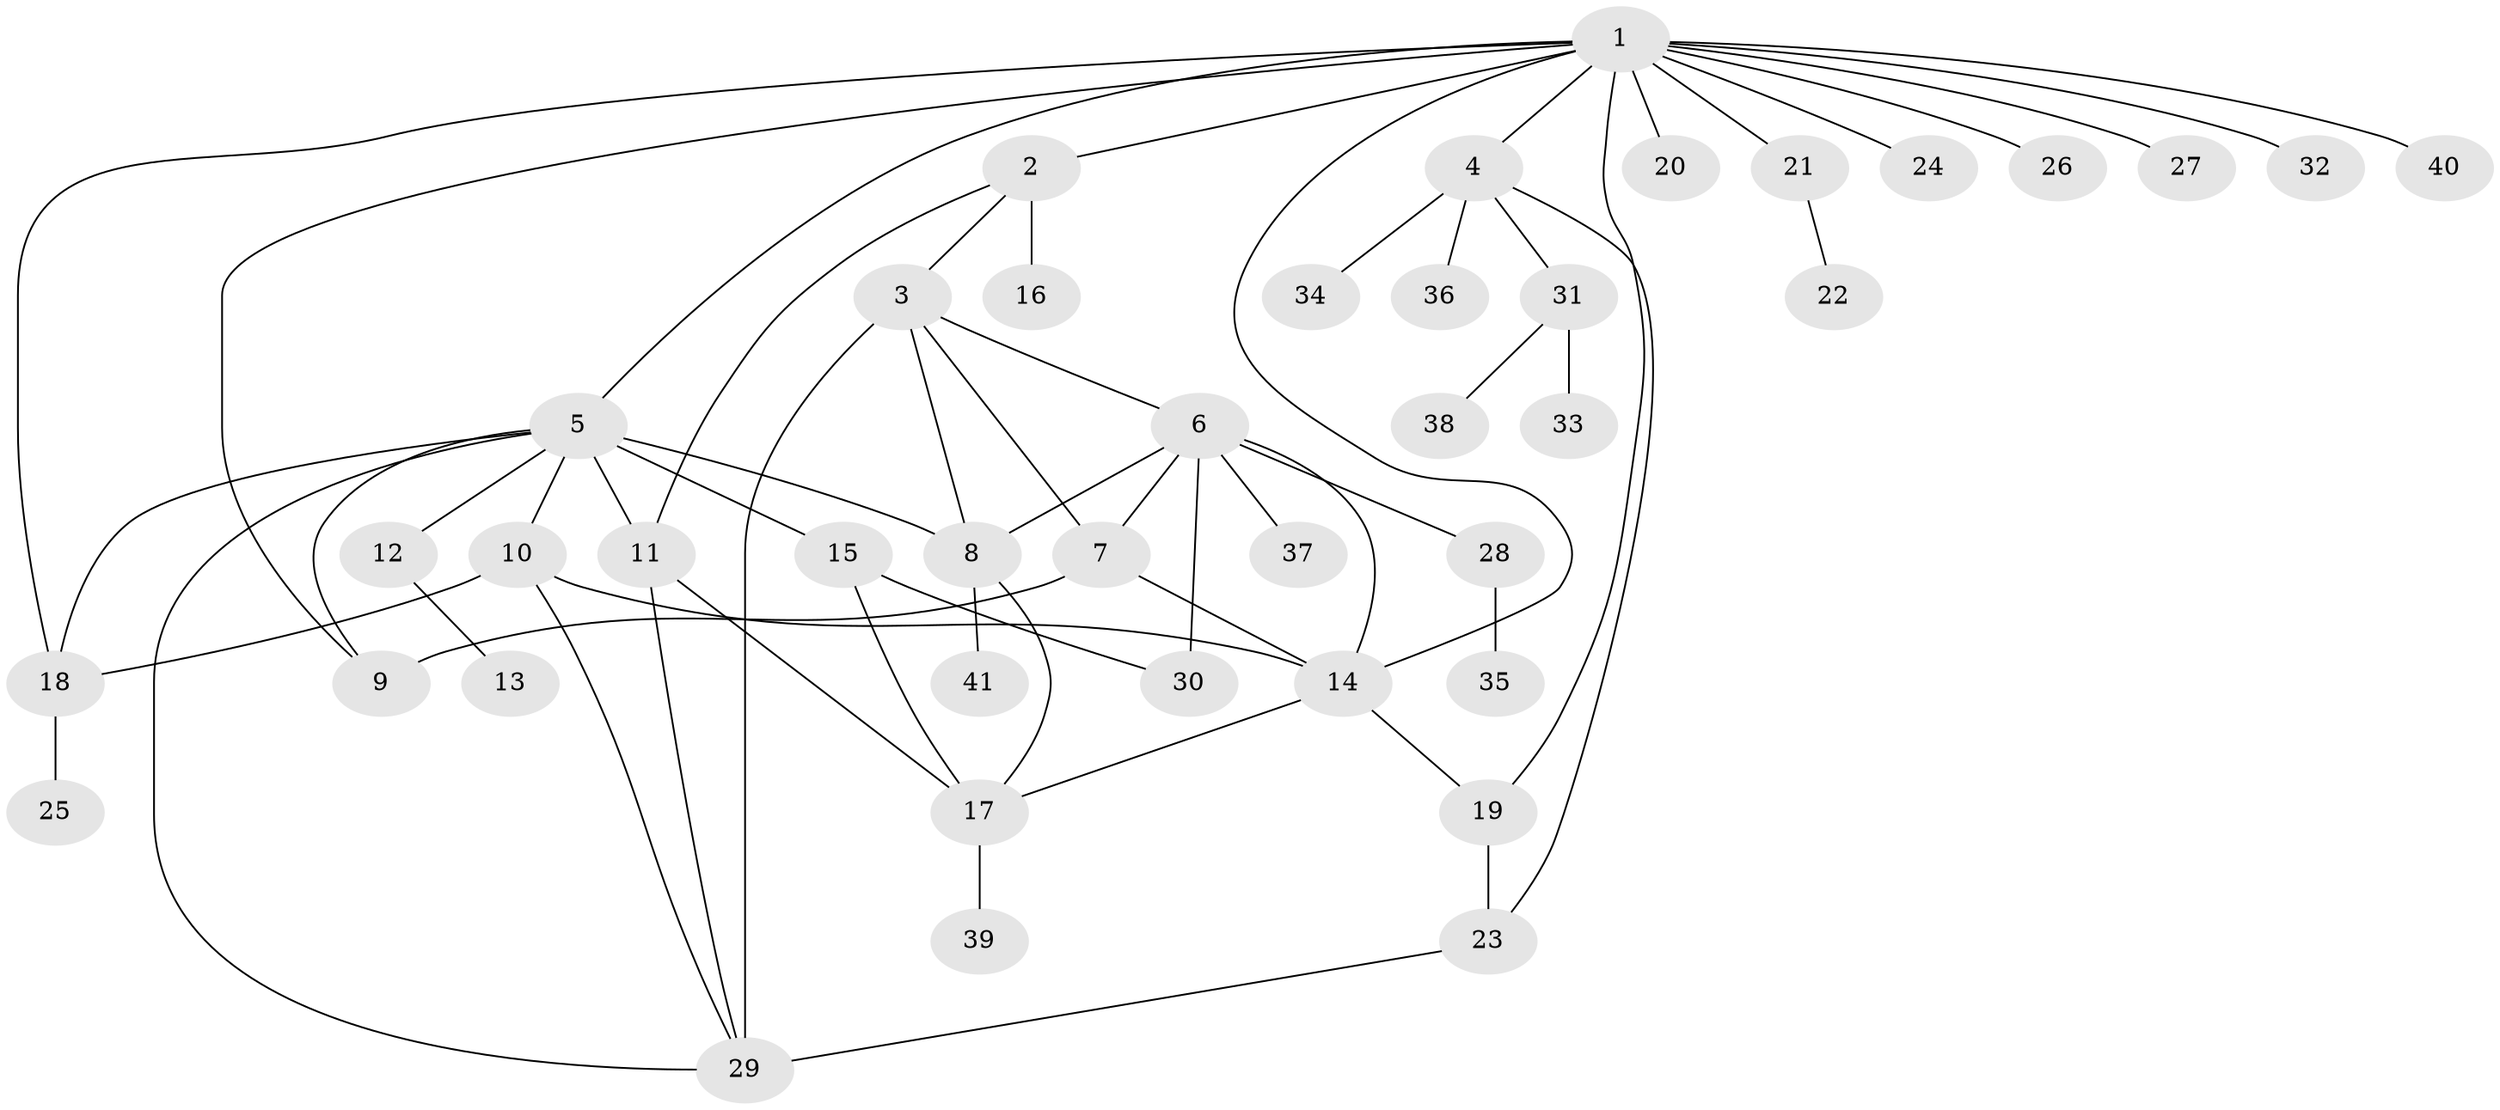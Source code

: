 // original degree distribution, {17: 0.0125, 6: 0.0375, 8: 0.0375, 7: 0.0125, 16: 0.0125, 2: 0.2125, 4: 0.05, 3: 0.1125, 1: 0.4875, 5: 0.025}
// Generated by graph-tools (version 1.1) at 2025/35/03/09/25 02:35:25]
// undirected, 41 vertices, 61 edges
graph export_dot {
graph [start="1"]
  node [color=gray90,style=filled];
  1;
  2;
  3;
  4;
  5;
  6;
  7;
  8;
  9;
  10;
  11;
  12;
  13;
  14;
  15;
  16;
  17;
  18;
  19;
  20;
  21;
  22;
  23;
  24;
  25;
  26;
  27;
  28;
  29;
  30;
  31;
  32;
  33;
  34;
  35;
  36;
  37;
  38;
  39;
  40;
  41;
  1 -- 2 [weight=1.0];
  1 -- 4 [weight=1.0];
  1 -- 5 [weight=1.0];
  1 -- 9 [weight=1.0];
  1 -- 14 [weight=1.0];
  1 -- 18 [weight=1.0];
  1 -- 19 [weight=1.0];
  1 -- 20 [weight=1.0];
  1 -- 21 [weight=1.0];
  1 -- 24 [weight=1.0];
  1 -- 26 [weight=1.0];
  1 -- 27 [weight=1.0];
  1 -- 32 [weight=1.0];
  1 -- 40 [weight=1.0];
  2 -- 3 [weight=1.0];
  2 -- 11 [weight=1.0];
  2 -- 16 [weight=2.0];
  3 -- 6 [weight=1.0];
  3 -- 7 [weight=1.0];
  3 -- 8 [weight=1.0];
  3 -- 29 [weight=3.0];
  4 -- 23 [weight=1.0];
  4 -- 31 [weight=1.0];
  4 -- 34 [weight=1.0];
  4 -- 36 [weight=1.0];
  5 -- 8 [weight=1.0];
  5 -- 9 [weight=1.0];
  5 -- 10 [weight=1.0];
  5 -- 11 [weight=5.0];
  5 -- 12 [weight=1.0];
  5 -- 15 [weight=1.0];
  5 -- 18 [weight=1.0];
  5 -- 29 [weight=1.0];
  6 -- 7 [weight=1.0];
  6 -- 8 [weight=1.0];
  6 -- 14 [weight=1.0];
  6 -- 28 [weight=1.0];
  6 -- 30 [weight=1.0];
  6 -- 37 [weight=1.0];
  7 -- 9 [weight=4.0];
  7 -- 14 [weight=1.0];
  8 -- 17 [weight=1.0];
  8 -- 41 [weight=1.0];
  10 -- 14 [weight=1.0];
  10 -- 18 [weight=1.0];
  10 -- 29 [weight=1.0];
  11 -- 17 [weight=1.0];
  11 -- 29 [weight=1.0];
  12 -- 13 [weight=1.0];
  14 -- 17 [weight=1.0];
  14 -- 19 [weight=1.0];
  15 -- 17 [weight=1.0];
  15 -- 30 [weight=1.0];
  17 -- 39 [weight=1.0];
  18 -- 25 [weight=1.0];
  19 -- 23 [weight=1.0];
  21 -- 22 [weight=1.0];
  23 -- 29 [weight=1.0];
  28 -- 35 [weight=1.0];
  31 -- 33 [weight=1.0];
  31 -- 38 [weight=1.0];
}
